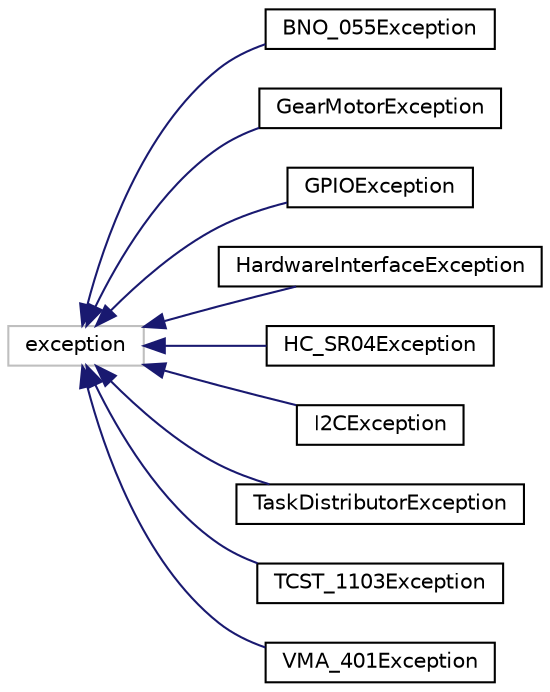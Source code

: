 digraph "Graphical Class Hierarchy"
{
  edge [fontname="Helvetica",fontsize="10",labelfontname="Helvetica",labelfontsize="10"];
  node [fontname="Helvetica",fontsize="10",shape=record];
  rankdir="LR";
  Node10 [label="exception",height=0.2,width=0.4,color="grey75", fillcolor="white", style="filled"];
  Node10 -> Node0 [dir="back",color="midnightblue",fontsize="10",style="solid",fontname="Helvetica"];
  Node0 [label="BNO_055Exception",height=0.2,width=0.4,color="black", fillcolor="white", style="filled",URL="$classBNO__055Exception.html",tooltip="Exception thrown by the BNO_055 class. "];
  Node10 -> Node12 [dir="back",color="midnightblue",fontsize="10",style="solid",fontname="Helvetica"];
  Node12 [label="GearMotorException",height=0.2,width=0.4,color="black", fillcolor="white", style="filled",URL="$classGearMotorException.html",tooltip="Exception thrown by the GearMotor class. "];
  Node10 -> Node13 [dir="back",color="midnightblue",fontsize="10",style="solid",fontname="Helvetica"];
  Node13 [label="GPIOException",height=0.2,width=0.4,color="black", fillcolor="white", style="filled",URL="$classGPIOException.html",tooltip="Exception thrown by the GPIO class. "];
  Node10 -> Node14 [dir="back",color="midnightblue",fontsize="10",style="solid",fontname="Helvetica"];
  Node14 [label="HardwareInterfaceException",height=0.2,width=0.4,color="black", fillcolor="white", style="filled",URL="$classHardwareInterfaceException.html",tooltip="Exception thrown by the HardwareInterface class. "];
  Node10 -> Node15 [dir="back",color="midnightblue",fontsize="10",style="solid",fontname="Helvetica"];
  Node15 [label="HC_SR04Exception",height=0.2,width=0.4,color="black", fillcolor="white", style="filled",URL="$classHC__SR04Exception.html",tooltip="Exception thrown by the HC_SR04 (ultra sonic sensor) class. "];
  Node10 -> Node16 [dir="back",color="midnightblue",fontsize="10",style="solid",fontname="Helvetica"];
  Node16 [label="I2CException",height=0.2,width=0.4,color="black", fillcolor="white", style="filled",URL="$classI2CException.html",tooltip="Exception thrown by the I2C class. "];
  Node10 -> Node17 [dir="back",color="midnightblue",fontsize="10",style="solid",fontname="Helvetica"];
  Node17 [label="TaskDistributorException",height=0.2,width=0.4,color="black", fillcolor="white", style="filled",URL="$classTaskDistributorException.html",tooltip="Exception thrown by the TaskDistributor class. "];
  Node10 -> Node18 [dir="back",color="midnightblue",fontsize="10",style="solid",fontname="Helvetica"];
  Node18 [label="TCST_1103Exception",height=0.2,width=0.4,color="black", fillcolor="white", style="filled",URL="$classTCST__1103Exception.html",tooltip="Exception thrown by the TCST_1103 class. "];
  Node10 -> Node19 [dir="back",color="midnightblue",fontsize="10",style="solid",fontname="Helvetica"];
  Node19 [label="VMA_401Exception",height=0.2,width=0.4,color="black", fillcolor="white", style="filled",URL="$classVMA__401Exception.html",tooltip="Exception thrown by the VMA_401 class. "];
}
